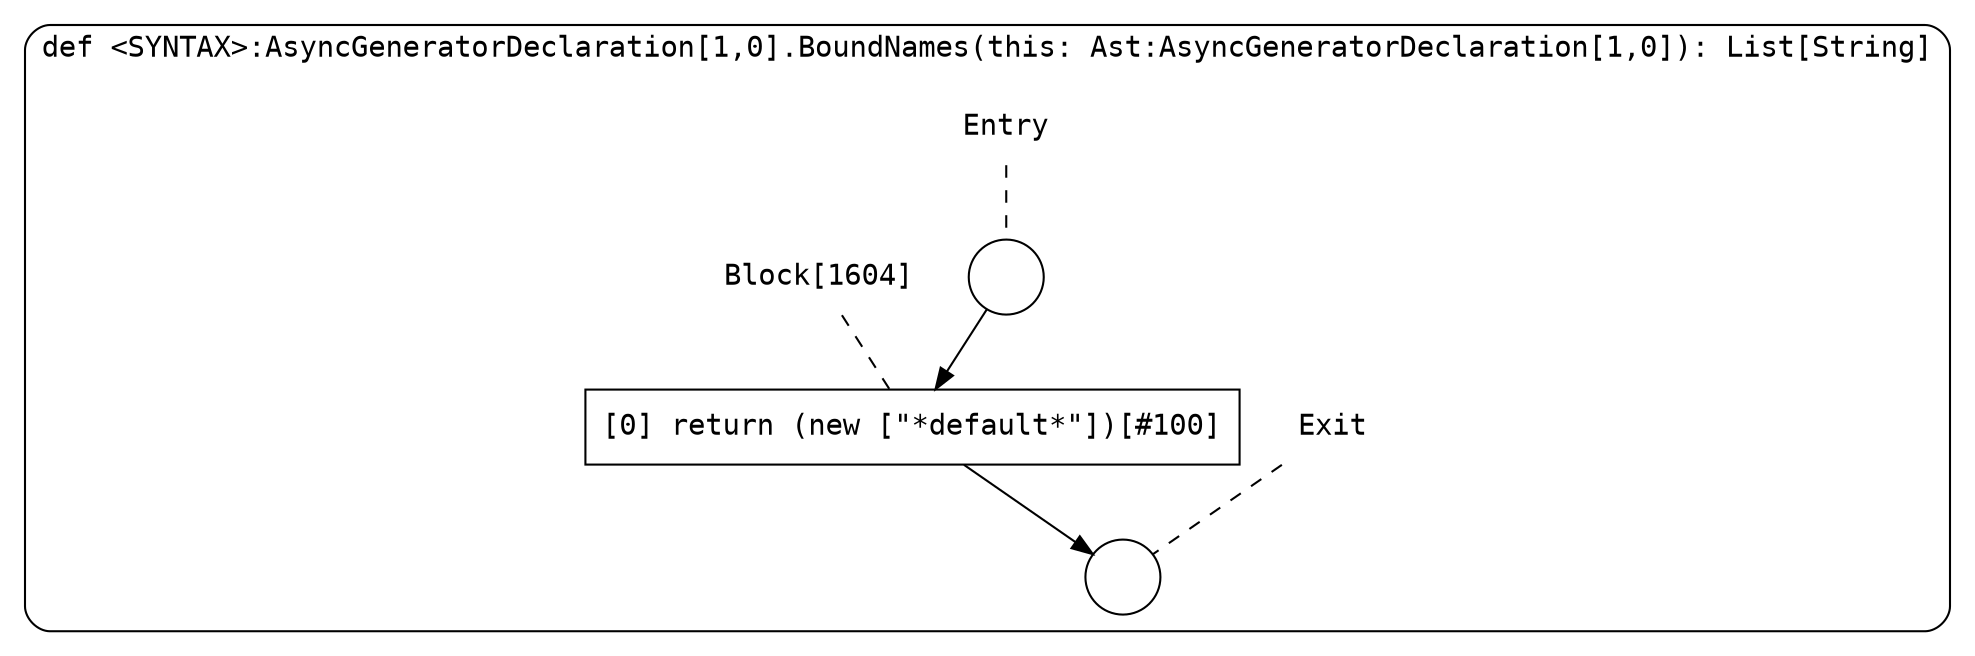 digraph {
  graph [fontname = "Consolas"]
  node [fontname = "Consolas"]
  edge [fontname = "Consolas"]
  subgraph cluster214 {
    label = "def <SYNTAX>:AsyncGeneratorDeclaration[1,0].BoundNames(this: Ast:AsyncGeneratorDeclaration[1,0]): List[String]"
    style = rounded
    cluster214_entry_name [shape=none, label=<<font color="black">Entry</font>>]
    cluster214_entry_name -> cluster214_entry [arrowhead=none, color="black", style=dashed]
    cluster214_entry [shape=circle label=" " color="black" fillcolor="white" style=filled]
    cluster214_entry -> node1604 [color="black"]
    cluster214_exit_name [shape=none, label=<<font color="black">Exit</font>>]
    cluster214_exit_name -> cluster214_exit [arrowhead=none, color="black", style=dashed]
    cluster214_exit [shape=circle label=" " color="black" fillcolor="white" style=filled]
    node1604_name [shape=none, label=<<font color="black">Block[1604]</font>>]
    node1604_name -> node1604 [arrowhead=none, color="black", style=dashed]
    node1604 [shape=box, label=<<font color="black">[0] return (new [&quot;*default*&quot;])[#100]<BR ALIGN="LEFT"/></font>> color="black" fillcolor="white", style=filled]
    node1604 -> cluster214_exit [color="black"]
  }
}